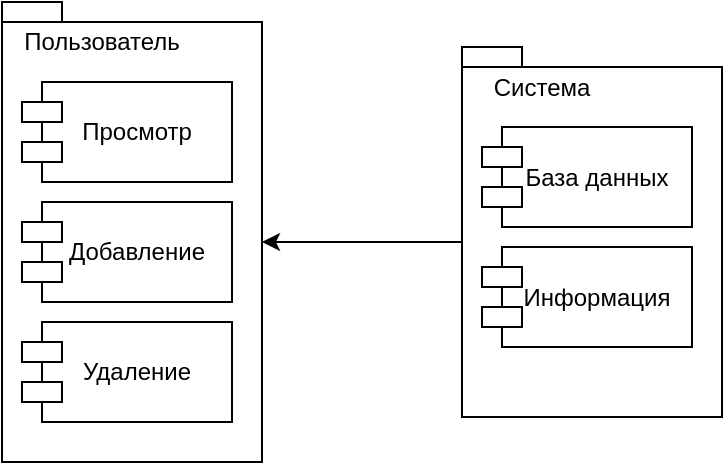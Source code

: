 <mxfile version="14.8.2" type="device"><diagram id="zJwN-kjzn2a9MhHbbjcT" name="Страница 1"><mxGraphModel dx="734" dy="733" grid="1" gridSize="10" guides="1" tooltips="1" connect="1" arrows="1" fold="1" page="1" pageScale="1" pageWidth="827" pageHeight="1169" math="0" shadow="0"><root><mxCell id="0"/><mxCell id="1" parent="0"/><mxCell id="q1aqlphXVbWllGJ72HQT-14" value="" style="rounded=0;whiteSpace=wrap;html=1;" vertex="1" parent="1"><mxGeometry x="330" y="400" width="30" height="10" as="geometry"/></mxCell><mxCell id="q1aqlphXVbWllGJ72HQT-15" value="" style="rounded=0;whiteSpace=wrap;html=1;" vertex="1" parent="1"><mxGeometry x="330" y="410" width="130" height="220" as="geometry"/></mxCell><mxCell id="q1aqlphXVbWllGJ72HQT-16" value="Пользователь" style="text;html=1;strokeColor=none;fillColor=none;align=center;verticalAlign=middle;whiteSpace=wrap;rounded=0;" vertex="1" parent="1"><mxGeometry x="360" y="410" width="40" height="20" as="geometry"/></mxCell><mxCell id="q1aqlphXVbWllGJ72HQT-17" value="Просмотр" style="rounded=0;whiteSpace=wrap;html=1;" vertex="1" parent="1"><mxGeometry x="350" y="440" width="95" height="50" as="geometry"/></mxCell><mxCell id="q1aqlphXVbWllGJ72HQT-18" value="" style="rounded=0;whiteSpace=wrap;html=1;" vertex="1" parent="1"><mxGeometry x="340" y="450" width="20" height="10" as="geometry"/></mxCell><mxCell id="q1aqlphXVbWllGJ72HQT-19" value="" style="rounded=0;whiteSpace=wrap;html=1;" vertex="1" parent="1"><mxGeometry x="340" y="470" width="20" height="10" as="geometry"/></mxCell><mxCell id="q1aqlphXVbWllGJ72HQT-20" value="Добавление" style="rounded=0;whiteSpace=wrap;html=1;" vertex="1" parent="1"><mxGeometry x="350" y="500" width="95" height="50" as="geometry"/></mxCell><mxCell id="q1aqlphXVbWllGJ72HQT-21" value="" style="rounded=0;whiteSpace=wrap;html=1;" vertex="1" parent="1"><mxGeometry x="340" y="510" width="20" height="10" as="geometry"/></mxCell><mxCell id="q1aqlphXVbWllGJ72HQT-22" value="" style="rounded=0;whiteSpace=wrap;html=1;" vertex="1" parent="1"><mxGeometry x="340" y="530" width="20" height="10" as="geometry"/></mxCell><mxCell id="q1aqlphXVbWllGJ72HQT-23" value="Удаление" style="rounded=0;whiteSpace=wrap;html=1;" vertex="1" parent="1"><mxGeometry x="350" y="560" width="95" height="50" as="geometry"/></mxCell><mxCell id="q1aqlphXVbWllGJ72HQT-24" value="" style="rounded=0;whiteSpace=wrap;html=1;" vertex="1" parent="1"><mxGeometry x="340" y="570" width="20" height="10" as="geometry"/></mxCell><mxCell id="q1aqlphXVbWllGJ72HQT-25" value="" style="rounded=0;whiteSpace=wrap;html=1;" vertex="1" parent="1"><mxGeometry x="340" y="590" width="20" height="10" as="geometry"/></mxCell><mxCell id="q1aqlphXVbWllGJ72HQT-28" value="" style="rounded=0;whiteSpace=wrap;html=1;" vertex="1" parent="1"><mxGeometry x="560" y="422.5" width="30" height="10" as="geometry"/></mxCell><mxCell id="q1aqlphXVbWllGJ72HQT-29" value="" style="rounded=0;whiteSpace=wrap;html=1;" vertex="1" parent="1"><mxGeometry x="560" y="432.5" width="130" height="175" as="geometry"/></mxCell><mxCell id="q1aqlphXVbWllGJ72HQT-30" value="Система" style="text;html=1;strokeColor=none;fillColor=none;align=center;verticalAlign=middle;whiteSpace=wrap;rounded=0;" vertex="1" parent="1"><mxGeometry x="580" y="432.5" width="40" height="20" as="geometry"/></mxCell><mxCell id="q1aqlphXVbWllGJ72HQT-31" value="База данных" style="rounded=0;whiteSpace=wrap;html=1;" vertex="1" parent="1"><mxGeometry x="580" y="462.5" width="95" height="50" as="geometry"/></mxCell><mxCell id="q1aqlphXVbWllGJ72HQT-32" value="" style="rounded=0;whiteSpace=wrap;html=1;" vertex="1" parent="1"><mxGeometry x="570" y="472.5" width="20" height="10" as="geometry"/></mxCell><mxCell id="q1aqlphXVbWllGJ72HQT-33" value="" style="rounded=0;whiteSpace=wrap;html=1;" vertex="1" parent="1"><mxGeometry x="570" y="492.5" width="20" height="10" as="geometry"/></mxCell><mxCell id="q1aqlphXVbWllGJ72HQT-34" value="Информация" style="rounded=0;whiteSpace=wrap;html=1;" vertex="1" parent="1"><mxGeometry x="580" y="522.5" width="95" height="50" as="geometry"/></mxCell><mxCell id="q1aqlphXVbWllGJ72HQT-35" value="" style="rounded=0;whiteSpace=wrap;html=1;" vertex="1" parent="1"><mxGeometry x="570" y="532.5" width="20" height="10" as="geometry"/></mxCell><mxCell id="q1aqlphXVbWllGJ72HQT-36" value="" style="rounded=0;whiteSpace=wrap;html=1;" vertex="1" parent="1"><mxGeometry x="570" y="552.5" width="20" height="10" as="geometry"/></mxCell><mxCell id="q1aqlphXVbWllGJ72HQT-40" value="" style="endArrow=classic;html=1;exitX=0;exitY=0.5;exitDx=0;exitDy=0;entryX=1;entryY=0.5;entryDx=0;entryDy=0;" edge="1" parent="1" source="q1aqlphXVbWllGJ72HQT-29" target="q1aqlphXVbWllGJ72HQT-15"><mxGeometry width="50" height="50" relative="1" as="geometry"><mxPoint x="370" y="400" as="sourcePoint"/><mxPoint x="420" y="350" as="targetPoint"/></mxGeometry></mxCell></root></mxGraphModel></diagram></mxfile>
